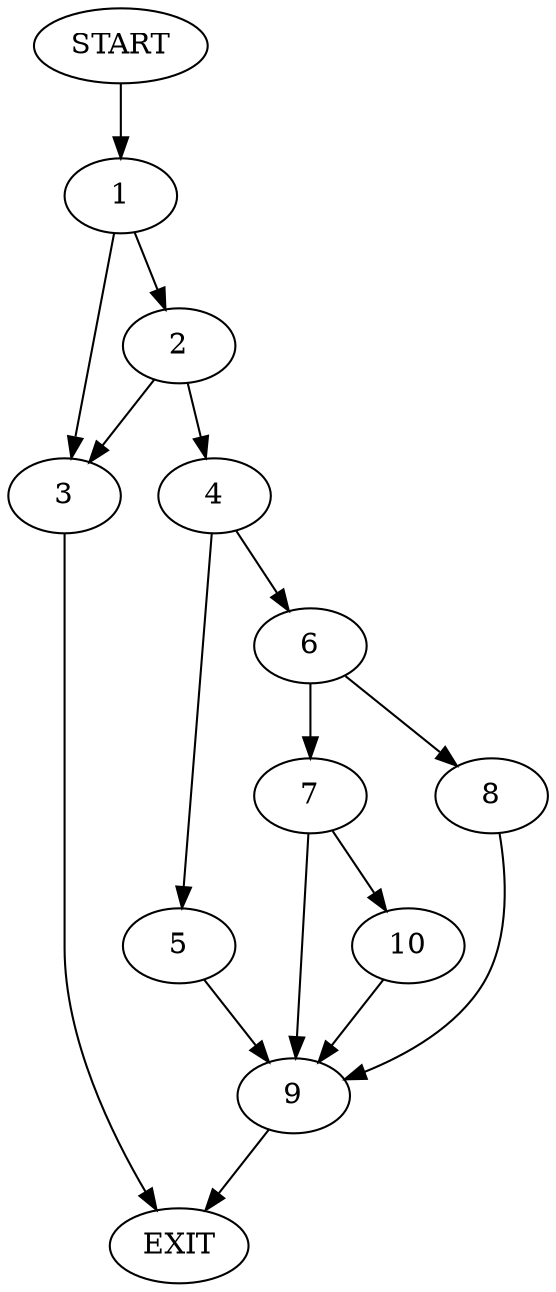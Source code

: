 digraph {
0 [label="START"]
11 [label="EXIT"]
0 -> 1
1 -> 2
1 -> 3
3 -> 11
2 -> 3
2 -> 4
4 -> 5
4 -> 6
6 -> 7
6 -> 8
5 -> 9
9 -> 11
7 -> 9
7 -> 10
8 -> 9
10 -> 9
}
